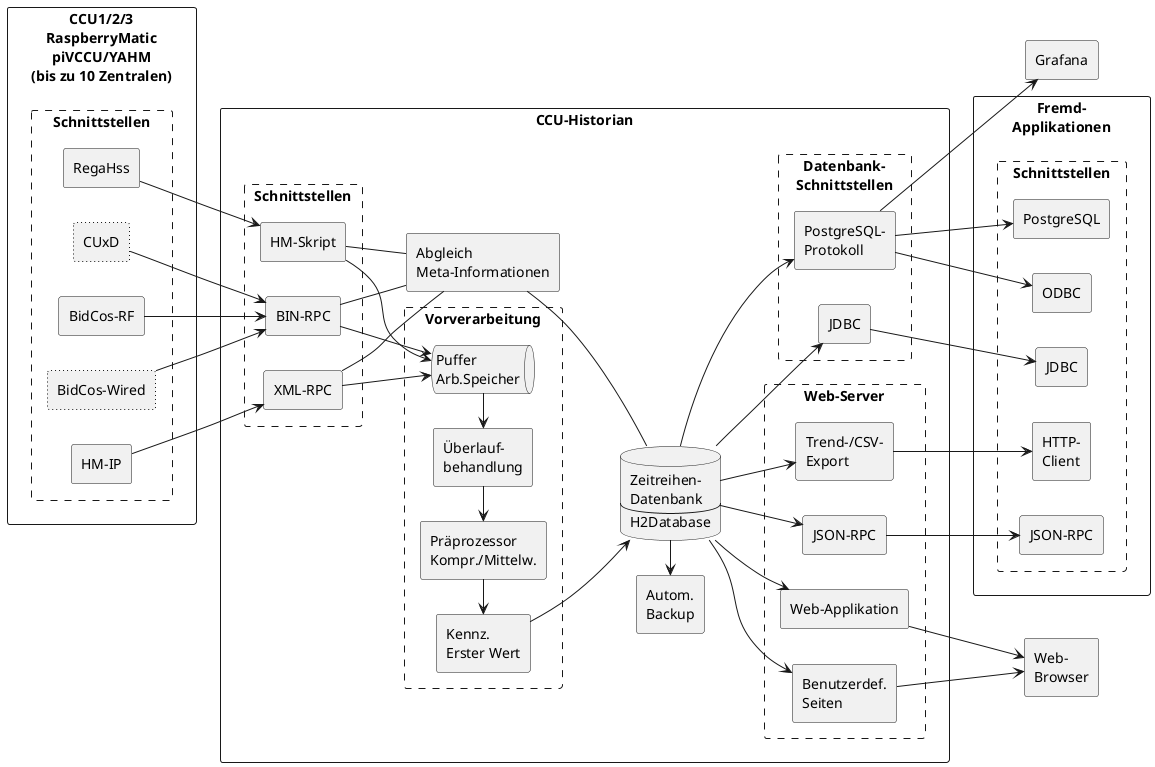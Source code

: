 @startuml
left to right direction

rectangle "CCU1/2/3\nRaspberryMatic\npiVCCU/YAHM\n(bis zu 10 Zentralen)" {
  rectangle "Schnittstellen" as ccuitf #line.dashed {
    rectangle "RegaHss" as regahss
    rectangle "BidCos-RF" as bidcosrf
    rectangle "BidCos-Wired" as bidcoswired #line.dotted
    rectangle "CUxD" as cuxd #line.dotted
    rectangle "HM-IP" as hmip
  }
}

rectangle "CCU-Historian" {
  rectangle "Schnittstellen" #line.dashed {
    rectangle "HM-Skript" as hmskript
    rectangle "BIN-RPC" as binrpc
    rectangle "XML-RPC" as xmlrpc
  }

  regahss --> hmskript
  bidcosrf --> binrpc
  bidcoswired --> binrpc
  hmip --> xmlrpc
  cuxd --> binrpc

  rectangle "Abgleich\nMeta-Informationen" as abglmeta
  hmskript -- abglmeta
  binrpc -- abglmeta
  xmlrpc -- abglmeta

  database db [
    Zeitreihen-
    Datenbank
    ---
    H2Database
  ]
  abglmeta -- db

  rectangle "Autom.\nBackup" as backup
  backup <- db

  rectangle "Vorverarbeitung" #line.dashed {
    queue "Puffer\nArb.Speicher" as puffer
    hmskript --> puffer
    binrpc --> puffer
    xmlrpc --> puffer

    rectangle "Überlauf-\nbehandlung" as overfl
    overfl <- puffer

    rectangle "Präprozessor\nKompr./Mittelw." as preproc
    preproc <- overfl 

    rectangle "Kennz.\nErster Wert" as firstar
    firstar <- preproc 
  }
  firstar --> db

  rectangle "Datenbank-\nSchnittstellen" #line.dashed {
    rectangle "PostgreSQL-\nProtokoll" as postgresql
    db --> postgresql

    rectangle "JDBC" as jdbc
    db --> jdbc
  }

  rectangle "Web-Server" #line.dashed {
    rectangle "Web-Applikation" as webapp
    rectangle "Trend-/CSV-\nExport" as export
    rectangle "JSON-RPC" as jsonrpc
    rectangle "Benutzerdef.\nSeiten" as custom

    db --> webapp
    db --> export
    db --> custom
    db --> jsonrpc
  }
}

rectangle "Web-\nBrowser" as webb
custom --> webb
webapp --> webb

rectangle "Grafana" as grafana
postgresql --> grafana

rectangle "Fremd-\nApplikationen" {
  rectangle "Schnittstellen" as appitf #line.dashed {
    rectangle "PostgreSQL" as itfpostgresql
    rectangle "ODBC" as itfodbc
    rectangle "JDBC" as itfjdbc
    rectangle "HTTP-\nClient" as itfhttp
    rectangle "JSON-RPC" as itfjsonrpc

    postgresql --> itfpostgresql
    postgresql --> itfodbc
    jdbc --> itfjdbc
    export --> itfhttp
    jsonrpc --> itfjsonrpc
  }
}
@enduml